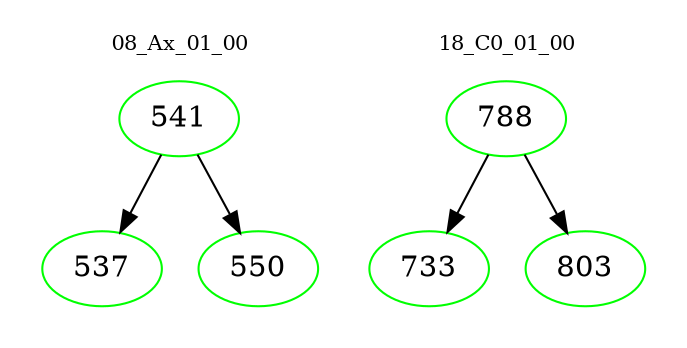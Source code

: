 digraph{
subgraph cluster_0 {
color = white
label = "08_Ax_01_00";
fontsize=10;
T0_541 [label="541", color="green"]
T0_541 -> T0_537 [color="black"]
T0_537 [label="537", color="green"]
T0_541 -> T0_550 [color="black"]
T0_550 [label="550", color="green"]
}
subgraph cluster_1 {
color = white
label = "18_C0_01_00";
fontsize=10;
T1_788 [label="788", color="green"]
T1_788 -> T1_733 [color="black"]
T1_733 [label="733", color="green"]
T1_788 -> T1_803 [color="black"]
T1_803 [label="803", color="green"]
}
}
